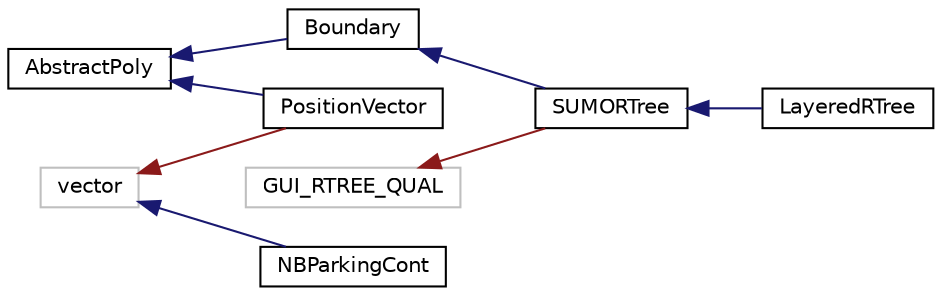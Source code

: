 digraph "Graphical Class Hierarchy"
{
  edge [fontname="Helvetica",fontsize="10",labelfontname="Helvetica",labelfontsize="10"];
  node [fontname="Helvetica",fontsize="10",shape=record];
  rankdir="LR";
  Node1244 [label="AbstractPoly",height=0.2,width=0.4,color="black", fillcolor="white", style="filled",URL="$de/d1a/class_abstract_poly.html"];
  Node1244 -> Node1245 [dir="back",color="midnightblue",fontsize="10",style="solid",fontname="Helvetica"];
  Node1245 [label="Boundary",height=0.2,width=0.4,color="black", fillcolor="white", style="filled",URL="$d5/dda/class_boundary.html",tooltip="A class that stores a 2D geometrical boundary. "];
  Node1245 -> Node1020 [dir="back",color="midnightblue",fontsize="10",style="solid",fontname="Helvetica"];
  Node1020 [label="SUMORTree",height=0.2,width=0.4,color="black", fillcolor="white", style="filled",URL="$d3/dca/class_s_u_m_o_r_tree.html",tooltip="A RT-tree for efficient storing of SUMO&#39;s GL-objects. "];
  Node1020 -> Node1021 [dir="back",color="midnightblue",fontsize="10",style="solid",fontname="Helvetica"];
  Node1021 [label="LayeredRTree",height=0.2,width=0.4,color="black", fillcolor="white", style="filled",URL="$d5/d5a/class_layered_r_tree.html",tooltip="A RT-tree for efficient storing of SUMO&#39;s GL-objects in layers. "];
  Node1244 -> Node184 [dir="back",color="midnightblue",fontsize="10",style="solid",fontname="Helvetica"];
  Node184 [label="PositionVector",height=0.2,width=0.4,color="black", fillcolor="white", style="filled",URL="$da/d56/class_position_vector.html",tooltip="A list of positions. "];
  Node1019 [label="GUI_RTREE_QUAL",height=0.2,width=0.4,color="grey75", fillcolor="white", style="filled"];
  Node1019 -> Node1020 [dir="back",color="firebrick4",fontsize="10",style="solid",fontname="Helvetica"];
  Node182 [label="vector",height=0.2,width=0.4,color="grey75", fillcolor="white", style="filled"];
  Node182 -> Node0 [dir="back",color="midnightblue",fontsize="10",style="solid",fontname="Helvetica"];
  Node0 [label="NBParkingCont",height=0.2,width=0.4,color="black", fillcolor="white", style="filled",URL="$de/db5/class_n_b_parking_cont.html"];
  Node182 -> Node184 [dir="back",color="firebrick4",fontsize="10",style="solid",fontname="Helvetica"];
}
